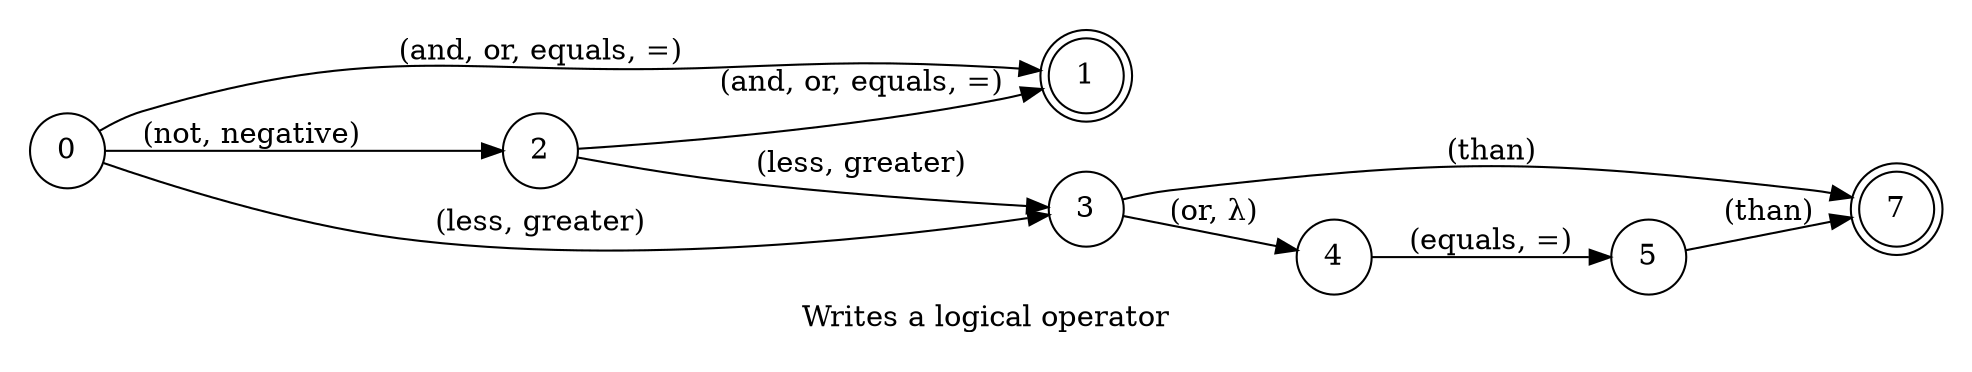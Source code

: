 digraph LogicalOperator {
    id="logical_operator";
    label="Writes a logical operator";
    lang="en-US";
    langName="English";
    pad="0.2";
    rankdir=LR;
    alias="true";
    node[shape=doublecircle]; 1 7;
    node[shape=circle];

    {0 2} -> 1 [label="(and, or, equals, =)", store=logicalOperator];
    0 -> 2 [label="(not, negative)", store=isNegative, normalizer=boolean];
    {0 2} -> 3 [label="(less, greater)", store=inequalityOperator];
    3 -> 4 [label="(or, λ)"];
    4 -> 5 [label="(equals, =)", store=orEqual, normalizer=boolean];
    {3 5} -> 7 [label="(than)"];

    title="Writes a logical operator";
    desc="Writes a logical operator (===, !==, &&, ||, >, <, >=, <=) meant to be used inside expressions";

    examples="
      and,
      or,
      equals,
      less than,
      greater than,
      less or equals than,
      greater or equals than,
      not equals,
      negative equals,
      negative and,
      negative or
    ";
}